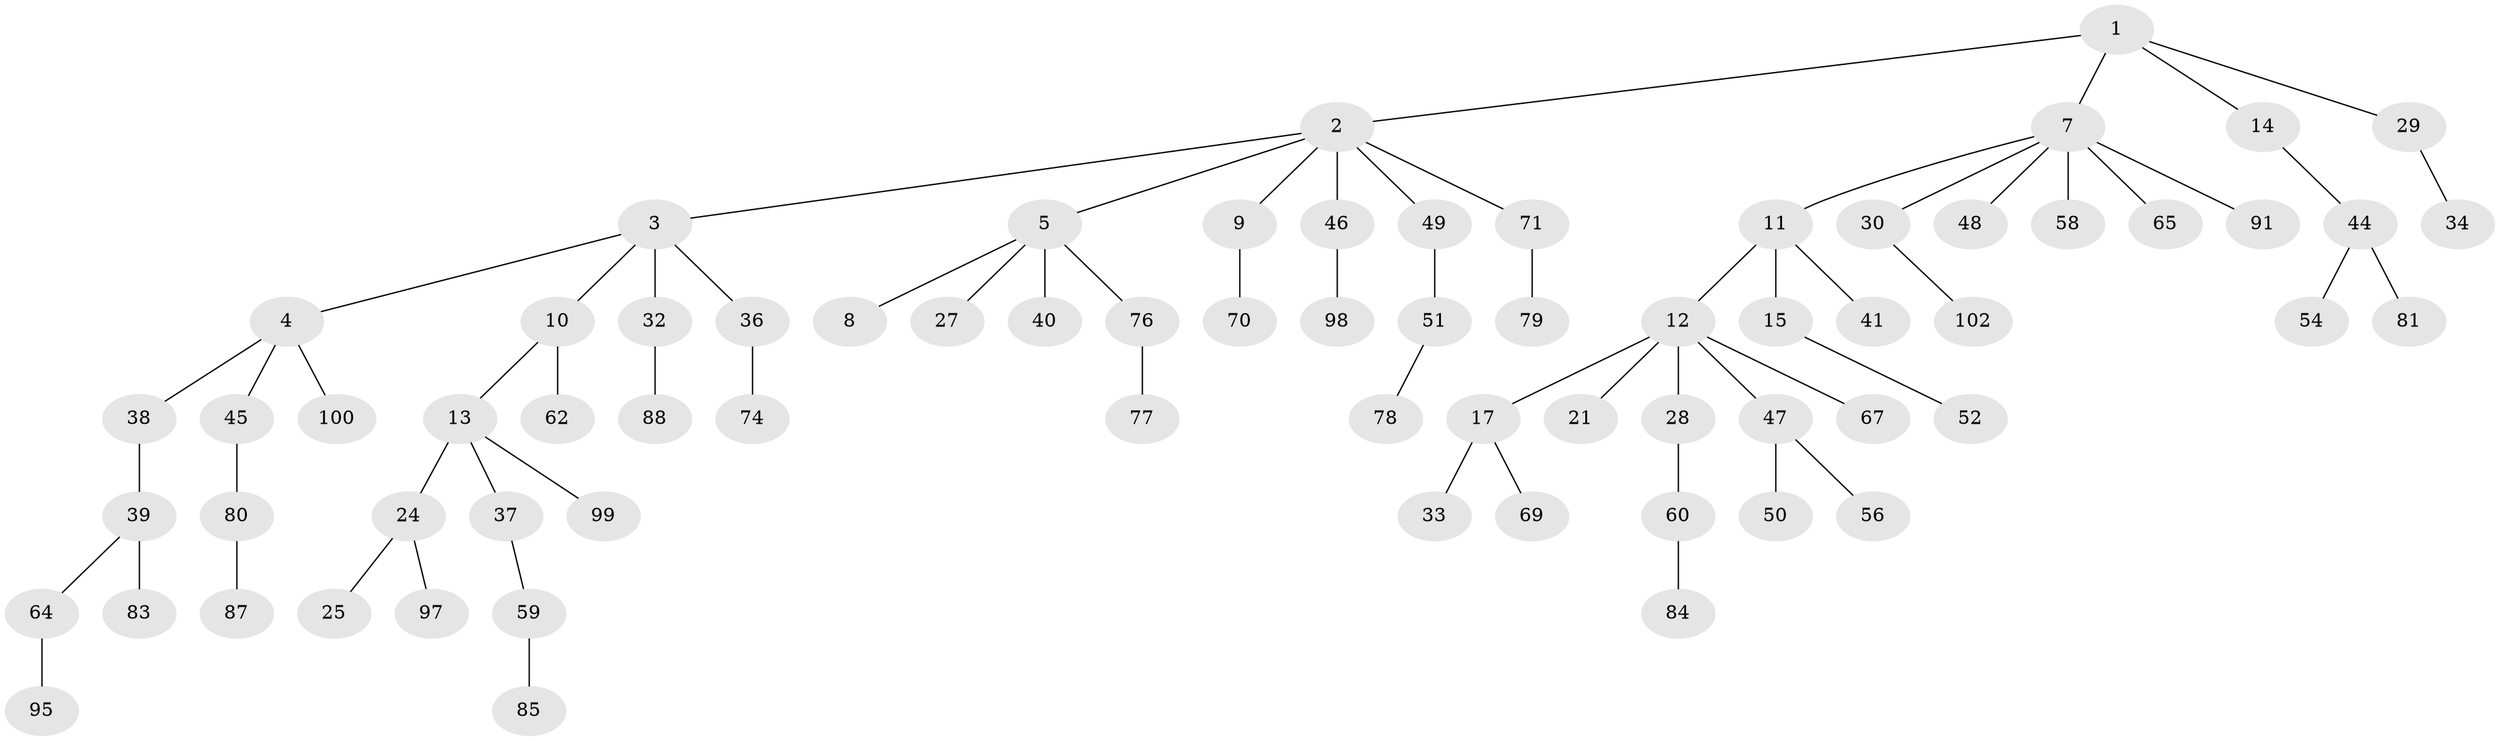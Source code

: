 // original degree distribution, {4: 0.0784313725490196, 7: 0.00980392156862745, 5: 0.0196078431372549, 2: 0.22549019607843138, 6: 0.00980392156862745, 3: 0.16666666666666666, 1: 0.49019607843137253}
// Generated by graph-tools (version 1.1) at 2025/11/02/27/25 16:11:26]
// undirected, 71 vertices, 70 edges
graph export_dot {
graph [start="1"]
  node [color=gray90,style=filled];
  1;
  2 [super="+6"];
  3;
  4 [super="+43"];
  5 [super="+23"];
  7 [super="+31"];
  8 [super="+18"];
  9 [super="+22"];
  10 [super="+20"];
  11 [super="+26"];
  12 [super="+16"];
  13 [super="+19"];
  14 [super="+53"];
  15;
  17 [super="+35"];
  21 [super="+92"];
  24 [super="+73"];
  25 [super="+89"];
  27;
  28;
  29 [super="+101"];
  30 [super="+72"];
  32;
  33;
  34;
  36;
  37;
  38;
  39;
  40;
  41 [super="+42"];
  44 [super="+82"];
  45;
  46 [super="+61"];
  47 [super="+55"];
  48;
  49 [super="+57"];
  50 [super="+96"];
  51;
  52;
  54;
  56;
  58;
  59 [super="+68"];
  60 [super="+63"];
  62 [super="+66"];
  64 [super="+75"];
  65;
  67;
  69;
  70;
  71 [super="+90"];
  74;
  76 [super="+86"];
  77;
  78;
  79 [super="+94"];
  80;
  81 [super="+93"];
  83;
  84;
  85;
  87;
  88;
  91;
  95;
  97;
  98;
  99;
  100;
  102;
  1 -- 2;
  1 -- 7;
  1 -- 14;
  1 -- 29;
  2 -- 3;
  2 -- 5;
  2 -- 9;
  2 -- 49;
  2 -- 71;
  2 -- 46;
  3 -- 4;
  3 -- 10;
  3 -- 32;
  3 -- 36;
  4 -- 38;
  4 -- 100;
  4 -- 45;
  5 -- 8;
  5 -- 40;
  5 -- 27;
  5 -- 76;
  7 -- 11;
  7 -- 30;
  7 -- 48;
  7 -- 65;
  7 -- 58;
  7 -- 91;
  9 -- 70;
  10 -- 13;
  10 -- 62;
  11 -- 12;
  11 -- 15;
  11 -- 41;
  12 -- 21;
  12 -- 67;
  12 -- 17;
  12 -- 28;
  12 -- 47;
  13 -- 24;
  13 -- 37;
  13 -- 99;
  14 -- 44;
  15 -- 52;
  17 -- 33;
  17 -- 69;
  24 -- 25;
  24 -- 97;
  28 -- 60;
  29 -- 34;
  30 -- 102;
  32 -- 88;
  36 -- 74;
  37 -- 59;
  38 -- 39;
  39 -- 64;
  39 -- 83;
  44 -- 54;
  44 -- 81;
  45 -- 80;
  46 -- 98;
  47 -- 50;
  47 -- 56;
  49 -- 51;
  51 -- 78;
  59 -- 85;
  60 -- 84;
  64 -- 95;
  71 -- 79;
  76 -- 77;
  80 -- 87;
}

